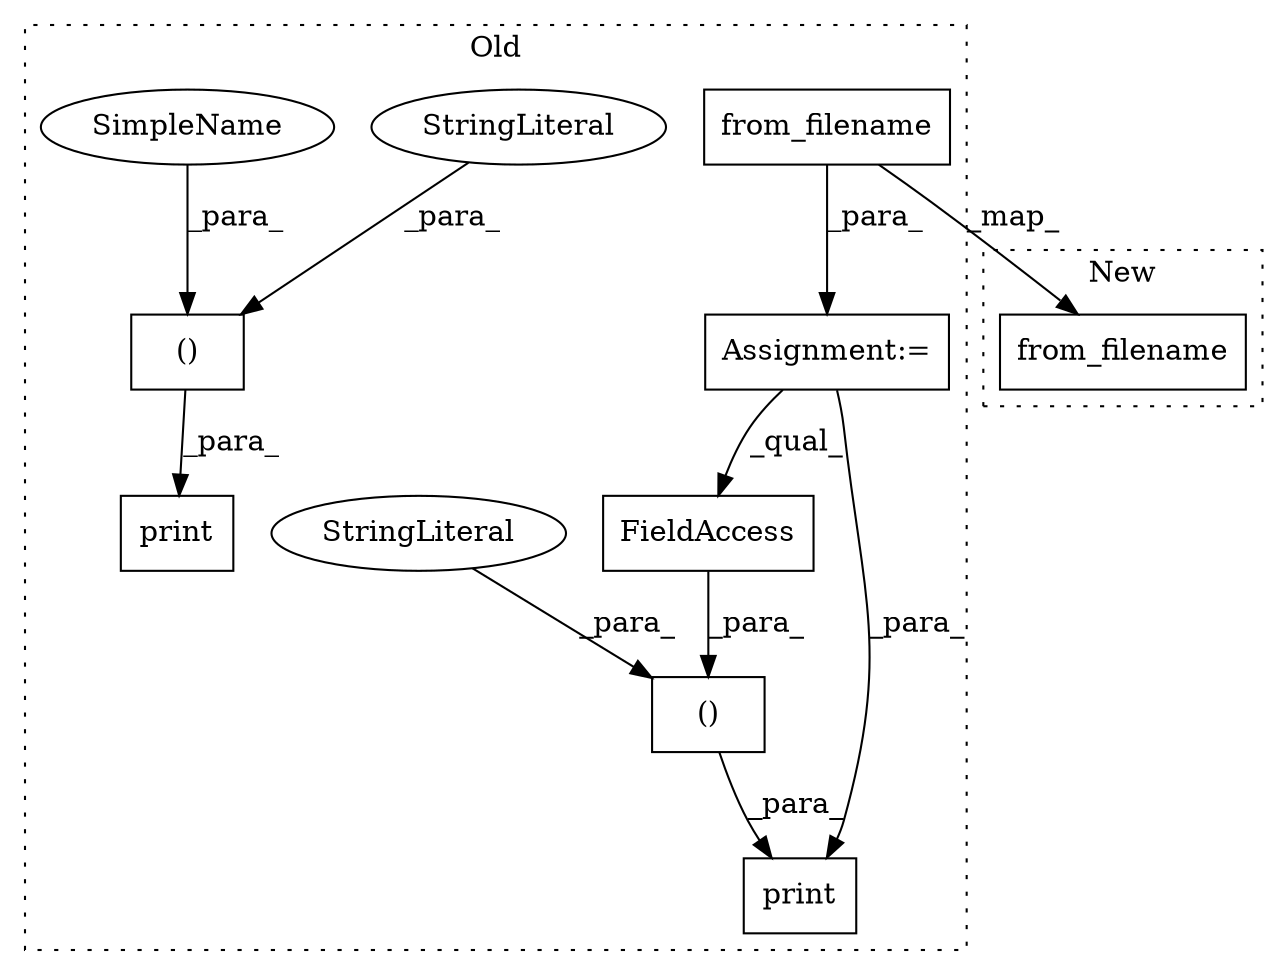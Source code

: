 digraph G {
subgraph cluster0 {
1 [label="from_filename" a="32" s="1881,1904" l="14,1" shape="box"];
3 [label="()" a="106" s="1922" l="30" shape="box"];
4 [label="print" a="32" s="1911,1952" l="11,2" shape="box"];
5 [label="FieldAccess" a="22" s="1942" l="10" shape="box"];
6 [label="()" a="106" s="1793" l="37" shape="box"];
7 [label="print" a="32" s="1782,1830" l="11,2" shape="box"];
8 [label="StringLiteral" a="45" s="1793" l="15" shape="ellipse"];
9 [label="StringLiteral" a="45" s="1922" l="7" shape="ellipse"];
10 [label="Assignment:=" a="7" s="1842" l="1" shape="box"];
11 [label="SimpleName" a="42" s="1821" l="9" shape="ellipse"];
label = "Old";
style="dotted";
}
subgraph cluster1 {
2 [label="from_filename" a="32" s="1549,1572" l="14,1" shape="box"];
label = "New";
style="dotted";
}
1 -> 2 [label="_map_"];
1 -> 10 [label="_para_"];
3 -> 4 [label="_para_"];
5 -> 3 [label="_para_"];
6 -> 7 [label="_para_"];
8 -> 6 [label="_para_"];
9 -> 3 [label="_para_"];
10 -> 4 [label="_para_"];
10 -> 5 [label="_qual_"];
11 -> 6 [label="_para_"];
}